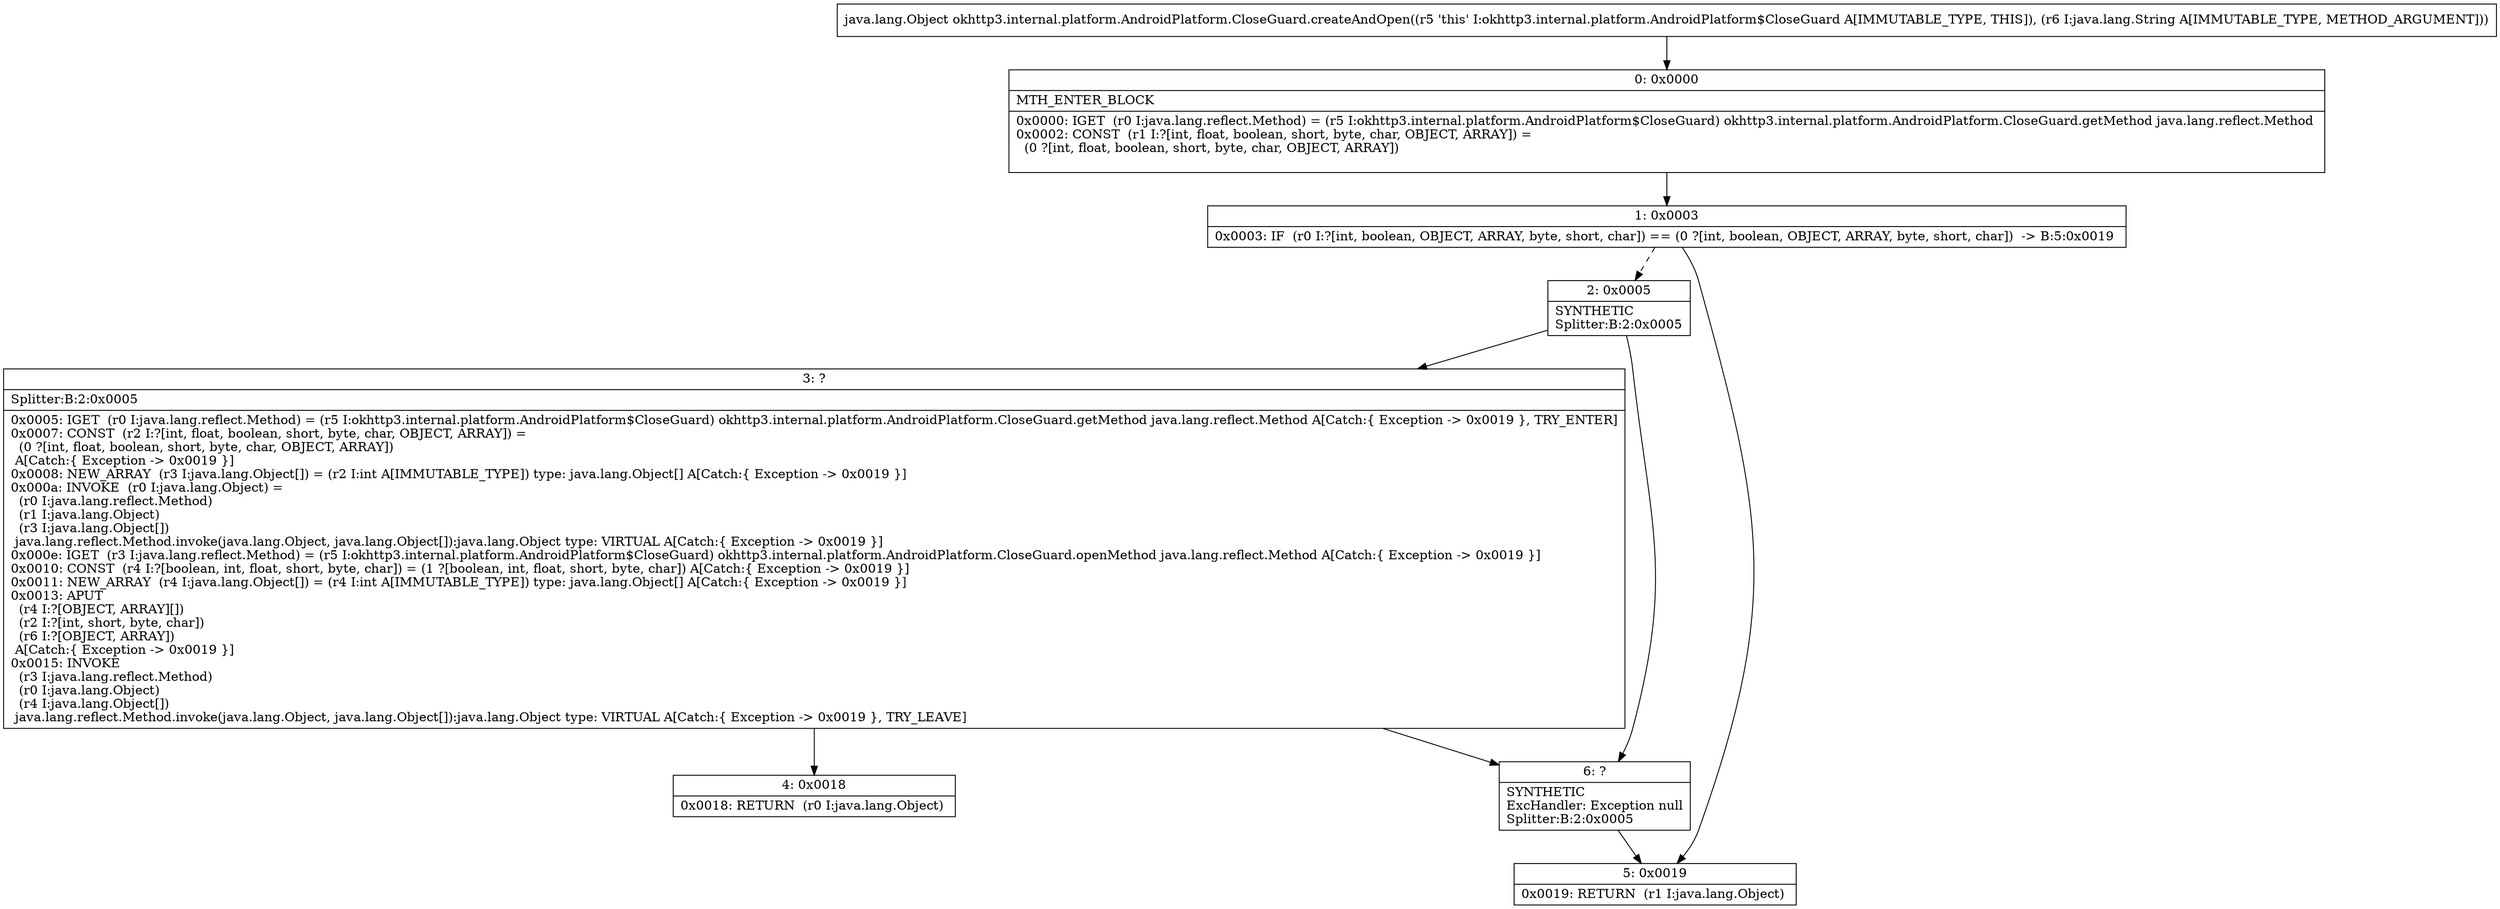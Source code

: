 digraph "CFG forokhttp3.internal.platform.AndroidPlatform.CloseGuard.createAndOpen(Ljava\/lang\/String;)Ljava\/lang\/Object;" {
Node_0 [shape=record,label="{0\:\ 0x0000|MTH_ENTER_BLOCK\l|0x0000: IGET  (r0 I:java.lang.reflect.Method) = (r5 I:okhttp3.internal.platform.AndroidPlatform$CloseGuard) okhttp3.internal.platform.AndroidPlatform.CloseGuard.getMethod java.lang.reflect.Method \l0x0002: CONST  (r1 I:?[int, float, boolean, short, byte, char, OBJECT, ARRAY]) = \l  (0 ?[int, float, boolean, short, byte, char, OBJECT, ARRAY])\l \l}"];
Node_1 [shape=record,label="{1\:\ 0x0003|0x0003: IF  (r0 I:?[int, boolean, OBJECT, ARRAY, byte, short, char]) == (0 ?[int, boolean, OBJECT, ARRAY, byte, short, char])  \-\> B:5:0x0019 \l}"];
Node_2 [shape=record,label="{2\:\ 0x0005|SYNTHETIC\lSplitter:B:2:0x0005\l}"];
Node_3 [shape=record,label="{3\:\ ?|Splitter:B:2:0x0005\l|0x0005: IGET  (r0 I:java.lang.reflect.Method) = (r5 I:okhttp3.internal.platform.AndroidPlatform$CloseGuard) okhttp3.internal.platform.AndroidPlatform.CloseGuard.getMethod java.lang.reflect.Method A[Catch:\{ Exception \-\> 0x0019 \}, TRY_ENTER]\l0x0007: CONST  (r2 I:?[int, float, boolean, short, byte, char, OBJECT, ARRAY]) = \l  (0 ?[int, float, boolean, short, byte, char, OBJECT, ARRAY])\l A[Catch:\{ Exception \-\> 0x0019 \}]\l0x0008: NEW_ARRAY  (r3 I:java.lang.Object[]) = (r2 I:int A[IMMUTABLE_TYPE]) type: java.lang.Object[] A[Catch:\{ Exception \-\> 0x0019 \}]\l0x000a: INVOKE  (r0 I:java.lang.Object) = \l  (r0 I:java.lang.reflect.Method)\l  (r1 I:java.lang.Object)\l  (r3 I:java.lang.Object[])\l java.lang.reflect.Method.invoke(java.lang.Object, java.lang.Object[]):java.lang.Object type: VIRTUAL A[Catch:\{ Exception \-\> 0x0019 \}]\l0x000e: IGET  (r3 I:java.lang.reflect.Method) = (r5 I:okhttp3.internal.platform.AndroidPlatform$CloseGuard) okhttp3.internal.platform.AndroidPlatform.CloseGuard.openMethod java.lang.reflect.Method A[Catch:\{ Exception \-\> 0x0019 \}]\l0x0010: CONST  (r4 I:?[boolean, int, float, short, byte, char]) = (1 ?[boolean, int, float, short, byte, char]) A[Catch:\{ Exception \-\> 0x0019 \}]\l0x0011: NEW_ARRAY  (r4 I:java.lang.Object[]) = (r4 I:int A[IMMUTABLE_TYPE]) type: java.lang.Object[] A[Catch:\{ Exception \-\> 0x0019 \}]\l0x0013: APUT  \l  (r4 I:?[OBJECT, ARRAY][])\l  (r2 I:?[int, short, byte, char])\l  (r6 I:?[OBJECT, ARRAY])\l A[Catch:\{ Exception \-\> 0x0019 \}]\l0x0015: INVOKE  \l  (r3 I:java.lang.reflect.Method)\l  (r0 I:java.lang.Object)\l  (r4 I:java.lang.Object[])\l java.lang.reflect.Method.invoke(java.lang.Object, java.lang.Object[]):java.lang.Object type: VIRTUAL A[Catch:\{ Exception \-\> 0x0019 \}, TRY_LEAVE]\l}"];
Node_4 [shape=record,label="{4\:\ 0x0018|0x0018: RETURN  (r0 I:java.lang.Object) \l}"];
Node_5 [shape=record,label="{5\:\ 0x0019|0x0019: RETURN  (r1 I:java.lang.Object) \l}"];
Node_6 [shape=record,label="{6\:\ ?|SYNTHETIC\lExcHandler: Exception null\lSplitter:B:2:0x0005\l}"];
MethodNode[shape=record,label="{java.lang.Object okhttp3.internal.platform.AndroidPlatform.CloseGuard.createAndOpen((r5 'this' I:okhttp3.internal.platform.AndroidPlatform$CloseGuard A[IMMUTABLE_TYPE, THIS]), (r6 I:java.lang.String A[IMMUTABLE_TYPE, METHOD_ARGUMENT])) }"];
MethodNode -> Node_0;
Node_0 -> Node_1;
Node_1 -> Node_2[style=dashed];
Node_1 -> Node_5;
Node_2 -> Node_3;
Node_2 -> Node_6;
Node_3 -> Node_4;
Node_3 -> Node_6;
Node_6 -> Node_5;
}

